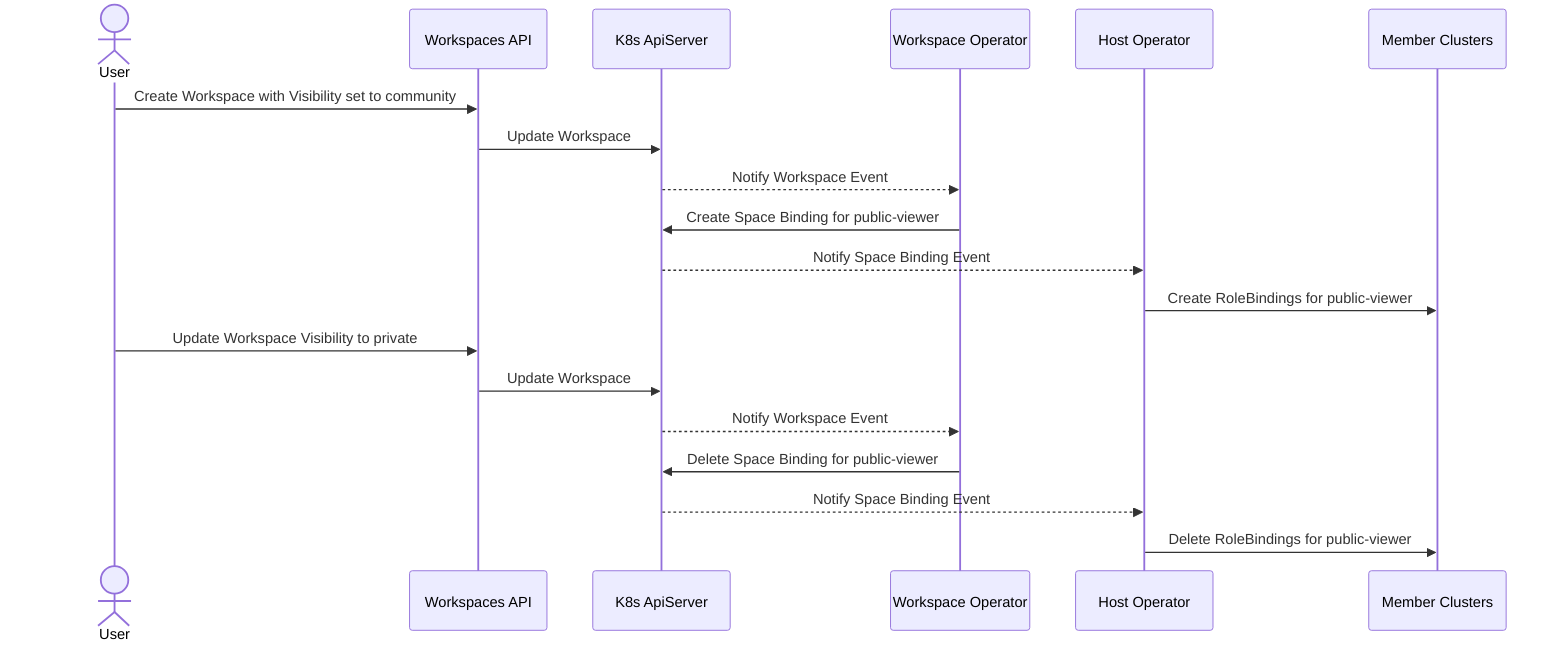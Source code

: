 sequenceDiagram
  actor U as User

  participant WA as Workspaces API
  participant KA as K8s ApiServer
  participant WO as Workspace Operator
  participant HO as Host Operator
  participant KAMC as Member Clusters

  U->>WA: Create Workspace with Visibility set to community
  WA->>KA: Update Workspace
  KA-->>WO: Notify Workspace Event
  WO->>KA: Create Space Binding for public-viewer
  
  KA-->>HO: Notify Space Binding Event
  HO->>KAMC: Create RoleBindings for public-viewer
  
  U->>WA: Update Workspace Visibility to private
  WA->>KA: Update Workspace
  KA-->>WO: Notify Workspace Event
  WO->>KA: Delete Space Binding for public-viewer
  
  KA-->>HO: Notify Space Binding Event
  HO->>KAMC: Delete RoleBindings for public-viewer